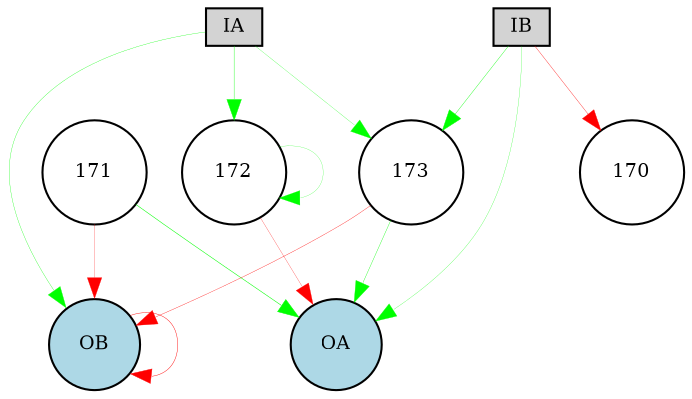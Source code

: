 digraph {
	node [fontsize=9 height=0.2 shape=circle width=0.2]
	IA [fillcolor=lightgray shape=box style=filled]
	IB [fillcolor=lightgray shape=box style=filled]
	OA [fillcolor=lightblue style=filled]
	OB [fillcolor=lightblue style=filled]
	171 [fillcolor=white style=filled]
	172 [fillcolor=white style=filled]
	173 [fillcolor=white style=filled]
	IA -> 172 [color=green penwidth=0.18177453518927827 style=solid]
	IA -> 173 [color=green penwidth=0.11525654338224839 style=solid]
	172 -> 172 [color=green penwidth=0.1005191522313945 style=solid]
	171 -> OA [color=green penwidth=0.25254836759968013 style=solid]
	173 -> OA [color=green penwidth=0.166803024220898 style=solid]
	IB -> OA [color=green penwidth=0.11744115130427661 style=solid]
	IA -> OB [color=green penwidth=0.14901999032238702 style=solid]
	173 -> OB [color=red penwidth=0.16257283005870055 style=solid]
	172 -> OA [color=red penwidth=0.12035679259011856 style=solid]
	171 -> OB [color=red penwidth=0.11622399935816598 style=solid]
	IB -> 173 [color=green penwidth=0.1769971528190641 style=solid]
	OB -> OB [color=red penwidth=0.20559698748429434 style=solid]
	IB -> 170 [color=red penwidth=0.1669423787243272 style=solid]
}
